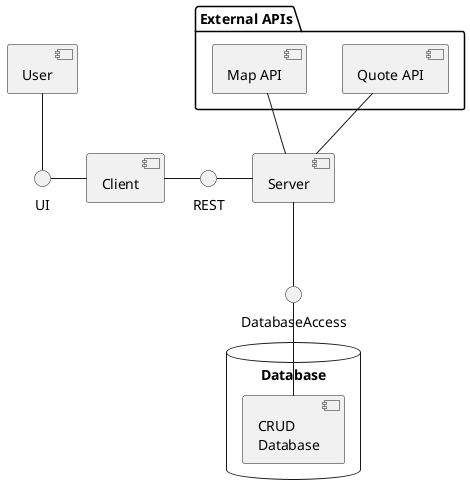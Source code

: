 @startuml

skinparam componentStyle uml2

[User] -down- UI
UI - [Client]
[Client] - REST
REST - [Server]

[Server] -down- DatabaseAccess

database "Database" {
DatabaseAccess -down- [CRUD\nDatabase]
}

package "External APIs"{
    [Quote API] -- Server
    [Map API] -- Server
}

@enduml